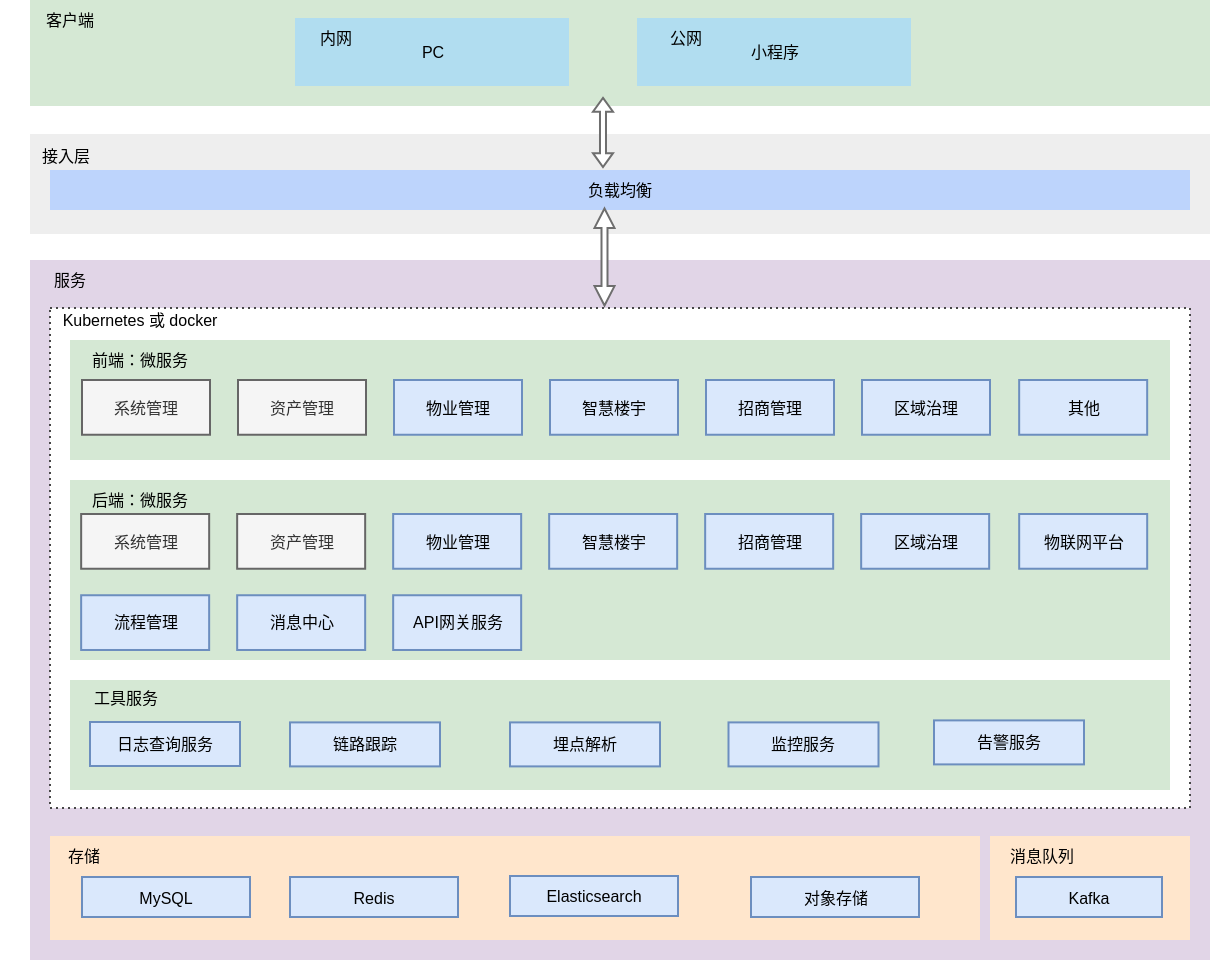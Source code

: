 <mxfile version="24.7.16">
  <diagram id="kQm1WyOccjyHnlNSDJr9" name="第 1 页">
    <mxGraphModel dx="819" dy="441" grid="1" gridSize="10" guides="1" tooltips="1" connect="1" arrows="1" fold="1" page="1" pageScale="1" pageWidth="827" pageHeight="1169" math="0" shadow="0">
      <root>
        <mxCell id="0" />
        <mxCell id="1" parent="0" />
        <mxCell id="yK7P3pugAWHu_ZcFfTPJ-108" value="" style="rounded=0;whiteSpace=wrap;html=1;fillColor=#d5e8d4;strokeColor=none;fontSize=8;" parent="1" vertex="1">
          <mxGeometry x="190" y="300" width="590" height="53" as="geometry" />
        </mxCell>
        <mxCell id="yK7P3pugAWHu_ZcFfTPJ-109" value="" style="rounded=0;whiteSpace=wrap;html=1;fillColor=#eeeeee;strokeColor=none;fontSize=8;" parent="1" vertex="1">
          <mxGeometry x="190" y="367" width="590" height="50" as="geometry" />
        </mxCell>
        <mxCell id="yK7P3pugAWHu_ZcFfTPJ-110" value="" style="rounded=0;whiteSpace=wrap;html=1;dashed=1;dashPattern=1 2;fontSize=8;fillColor=#e1d5e7;strokeColor=none;" parent="1" vertex="1">
          <mxGeometry x="190" y="430" width="590" height="350" as="geometry" />
        </mxCell>
        <mxCell id="yK7P3pugAWHu_ZcFfTPJ-111" value="" style="rounded=0;whiteSpace=wrap;html=1;dashed=1;dashPattern=1 2;fontSize=8;strokeColor=#474747;" parent="1" vertex="1">
          <mxGeometry x="200" y="454" width="570" height="250" as="geometry" />
        </mxCell>
        <mxCell id="XB4cOwGrYAVRW5jCook7-7" value="" style="rounded=0;whiteSpace=wrap;html=1;fillColor=#d5e8d4;strokeColor=none;fontSize=8;" vertex="1" parent="1">
          <mxGeometry x="210" y="540" width="550" height="90" as="geometry" />
        </mxCell>
        <mxCell id="yK7P3pugAWHu_ZcFfTPJ-113" value="" style="rounded=0;whiteSpace=wrap;html=1;fillColor=#ffe6cc;strokeColor=none;fontSize=8;" parent="1" vertex="1">
          <mxGeometry x="200" y="718" width="465" height="52" as="geometry" />
        </mxCell>
        <mxCell id="yK7P3pugAWHu_ZcFfTPJ-115" value="&lt;font style=&quot;font-size: 8px;&quot;&gt;Kubernetes 或 docker&lt;/font&gt;" style="rounded=0;whiteSpace=wrap;html=1;fillColor=none;strokeColor=none;fontSize=8;" parent="1" vertex="1">
          <mxGeometry x="190" y="450" width="110" height="20" as="geometry" />
        </mxCell>
        <mxCell id="yK7P3pugAWHu_ZcFfTPJ-116" value="" style="rounded=0;whiteSpace=wrap;html=1;fillColor=#d5e8d4;strokeColor=none;fontSize=8;" parent="1" vertex="1">
          <mxGeometry x="210" y="470" width="550" height="60" as="geometry" />
        </mxCell>
        <mxCell id="yK7P3pugAWHu_ZcFfTPJ-117" value="前端：微服务" style="rounded=0;whiteSpace=wrap;html=1;fillColor=none;strokeColor=none;fontSize=8;" parent="1" vertex="1">
          <mxGeometry x="210" y="470" width="70" height="20" as="geometry" />
        </mxCell>
        <mxCell id="yK7P3pugAWHu_ZcFfTPJ-119" value="负载均衡" style="rounded=0;whiteSpace=wrap;html=1;fillColor=#BDD4FC;strokeColor=none;fontSize=8;" parent="1" vertex="1">
          <mxGeometry x="200" y="385" width="570" height="20" as="geometry" />
        </mxCell>
        <mxCell id="yK7P3pugAWHu_ZcFfTPJ-131" value="存储" style="rounded=0;whiteSpace=wrap;html=1;strokeColor=none;fillColor=none;fontSize=8;" parent="1" vertex="1">
          <mxGeometry x="184" y="718" width="66" height="20" as="geometry" />
        </mxCell>
        <mxCell id="yK7P3pugAWHu_ZcFfTPJ-132" value="Elasticsearch" style="rounded=0;whiteSpace=wrap;html=1;fillColor=#dae8fc;strokeColor=#6c8ebf;fontSize=8;" parent="1" vertex="1">
          <mxGeometry x="430" y="738" width="84" height="20" as="geometry" />
        </mxCell>
        <mxCell id="yK7P3pugAWHu_ZcFfTPJ-133" value="MySQL" style="rounded=0;whiteSpace=wrap;html=1;fillColor=#dae8fc;strokeColor=#6c8ebf;fontSize=8;" parent="1" vertex="1">
          <mxGeometry x="216" y="738.5" width="84" height="20" as="geometry" />
        </mxCell>
        <mxCell id="yK7P3pugAWHu_ZcFfTPJ-134" value="Redis" style="rounded=0;whiteSpace=wrap;html=1;fillColor=#dae8fc;strokeColor=#6c8ebf;fontSize=8;" parent="1" vertex="1">
          <mxGeometry x="320" y="738.5" width="84" height="20" as="geometry" />
        </mxCell>
        <mxCell id="yK7P3pugAWHu_ZcFfTPJ-166" value="&lt;font style=&quot;font-size: 8px;&quot;&gt;接入层&lt;/font&gt;" style="rounded=0;whiteSpace=wrap;html=1;fillColor=none;strokeColor=none;fontSize=8;" parent="1" vertex="1">
          <mxGeometry x="175" y="368" width="66" height="20" as="geometry" />
        </mxCell>
        <mxCell id="yK7P3pugAWHu_ZcFfTPJ-168" value="" style="group" parent="1" vertex="1" connectable="0">
          <mxGeometry x="250" y="630" width="510" height="90" as="geometry" />
        </mxCell>
        <mxCell id="yK7P3pugAWHu_ZcFfTPJ-169" value="" style="rounded=0;whiteSpace=wrap;html=1;fillColor=#d5e8d4;strokeColor=none;fontSize=8;" parent="yK7P3pugAWHu_ZcFfTPJ-168" vertex="1">
          <mxGeometry x="-40" y="10" width="550" height="55" as="geometry" />
        </mxCell>
        <mxCell id="yK7P3pugAWHu_ZcFfTPJ-170" value="日志查询服务" style="rounded=0;whiteSpace=wrap;html=1;fillColor=#dae8fc;strokeColor=#6c8ebf;fontSize=8;flipH=0;flipV=1;" parent="yK7P3pugAWHu_ZcFfTPJ-168" vertex="1">
          <mxGeometry x="-30" y="31.0" width="75" height="22" as="geometry" />
        </mxCell>
        <mxCell id="yK7P3pugAWHu_ZcFfTPJ-172" value="链路跟踪" style="rounded=0;whiteSpace=wrap;html=1;fillColor=#dae8fc;strokeColor=#6c8ebf;fontSize=8;flipH=0;flipV=1;" parent="yK7P3pugAWHu_ZcFfTPJ-168" vertex="1">
          <mxGeometry x="70" y="31.2" width="75" height="22" as="geometry" />
        </mxCell>
        <mxCell id="yK7P3pugAWHu_ZcFfTPJ-173" value="告警服务" style="rounded=0;whiteSpace=wrap;html=1;fillColor=#dae8fc;strokeColor=#6c8ebf;fontSize=8;flipH=0;flipV=1;" parent="yK7P3pugAWHu_ZcFfTPJ-168" vertex="1">
          <mxGeometry x="392" y="30.2" width="75" height="22" as="geometry" />
        </mxCell>
        <mxCell id="yK7P3pugAWHu_ZcFfTPJ-174" value="埋点解析" style="rounded=0;whiteSpace=wrap;html=1;fillColor=#dae8fc;strokeColor=#6c8ebf;fontSize=8;flipH=0;flipV=1;" parent="yK7P3pugAWHu_ZcFfTPJ-168" vertex="1">
          <mxGeometry x="180" y="31.2" width="75" height="22" as="geometry" />
        </mxCell>
        <mxCell id="yK7P3pugAWHu_ZcFfTPJ-180" value="监控服务" style="rounded=0;whiteSpace=wrap;html=1;fillColor=#dae8fc;strokeColor=#6c8ebf;fontSize=8;flipH=0;flipV=1;" parent="yK7P3pugAWHu_ZcFfTPJ-168" vertex="1">
          <mxGeometry x="289.25" y="31.2" width="75" height="22" as="geometry" />
        </mxCell>
        <mxCell id="yK7P3pugAWHu_ZcFfTPJ-181" value="对象存储" style="rounded=0;whiteSpace=wrap;html=1;fillColor=#dae8fc;strokeColor=#6c8ebf;fontSize=8;" parent="1" vertex="1">
          <mxGeometry x="550.5" y="738.5" width="84" height="20" as="geometry" />
        </mxCell>
        <mxCell id="yK7P3pugAWHu_ZcFfTPJ-182" value="" style="rounded=0;whiteSpace=wrap;html=1;fillColor=#ffe6cc;strokeColor=none;fontSize=8;" parent="1" vertex="1">
          <mxGeometry x="670" y="718" width="100" height="52" as="geometry" />
        </mxCell>
        <mxCell id="yK7P3pugAWHu_ZcFfTPJ-183" value="Kafka" style="rounded=0;whiteSpace=wrap;html=1;fillColor=#dae8fc;strokeColor=#6c8ebf;fontSize=8;" parent="1" vertex="1">
          <mxGeometry x="683" y="738.5" width="73" height="20" as="geometry" />
        </mxCell>
        <mxCell id="yK7P3pugAWHu_ZcFfTPJ-184" value="消息队列" style="rounded=0;whiteSpace=wrap;html=1;strokeColor=none;fillColor=none;fontSize=8;" parent="1" vertex="1">
          <mxGeometry x="663" y="718" width="66" height="20" as="geometry" />
        </mxCell>
        <mxCell id="yK7P3pugAWHu_ZcFfTPJ-192" value="PC" style="rounded=0;whiteSpace=wrap;html=1;fillColor=#b1ddf0;strokeColor=none;fontSize=8;" parent="1" vertex="1">
          <mxGeometry x="322.5" y="309" width="137" height="34" as="geometry" />
        </mxCell>
        <mxCell id="yK7P3pugAWHu_ZcFfTPJ-199" value="&lt;font style=&quot;font-size: 8px;&quot;&gt;服务&lt;/font&gt;" style="rounded=0;whiteSpace=wrap;html=1;fillColor=none;strokeColor=none;fontSize=8;" parent="1" vertex="1">
          <mxGeometry x="177" y="430" width="66" height="20" as="geometry" />
        </mxCell>
        <mxCell id="c5524-JZ_snfG1hgte_v-6" value="" style="shape=doubleArrow;whiteSpace=wrap;html=1;rotation=90;strokeColor=#6E6E6E;" parent="1" vertex="1">
          <mxGeometry x="459.22" y="361.23" width="34.55" height="10" as="geometry" />
        </mxCell>
        <mxCell id="c5524-JZ_snfG1hgte_v-9" value="" style="shape=doubleArrow;whiteSpace=wrap;html=1;rotation=90;strokeColor=#6E6E6E;" parent="1" vertex="1">
          <mxGeometry x="453" y="423.5" width="48.5" height="10" as="geometry" />
        </mxCell>
        <mxCell id="XB4cOwGrYAVRW5jCook7-1" value="小程序" style="rounded=0;whiteSpace=wrap;html=1;fillColor=#b1ddf0;strokeColor=none;fontSize=8;align=center;verticalAlign=middle;fontFamily=Helvetica;fontColor=default;" vertex="1" parent="1">
          <mxGeometry x="493.5" y="309" width="137" height="34" as="geometry" />
        </mxCell>
        <mxCell id="yK7P3pugAWHu_ZcFfTPJ-191" value="公网" style="rounded=0;whiteSpace=wrap;html=1;fillColor=none;strokeColor=none;fontSize=8;" parent="1" vertex="1">
          <mxGeometry x="484.5" y="309" width="66" height="20" as="geometry" />
        </mxCell>
        <mxCell id="XB4cOwGrYAVRW5jCook7-4" value="内网" style="rounded=0;whiteSpace=wrap;html=1;fillColor=none;strokeColor=none;fontSize=8;" vertex="1" parent="1">
          <mxGeometry x="310" y="309" width="66" height="20" as="geometry" />
        </mxCell>
        <mxCell id="yK7P3pugAWHu_ZcFfTPJ-145" value="资产管理" style="rounded=0;whiteSpace=wrap;html=1;fontSize=8;verticalAlign=middle;fillColor=#f5f5f5;fontColor=#333333;strokeColor=#666666;" parent="1" vertex="1">
          <mxGeometry x="294" y="490.002" width="64" height="27.37" as="geometry" />
        </mxCell>
        <mxCell id="XB4cOwGrYAVRW5jCook7-6" value="客户端" style="rounded=0;whiteSpace=wrap;html=1;fillColor=none;strokeColor=none;fontSize=8;" vertex="1" parent="1">
          <mxGeometry x="177" y="300" width="66" height="20" as="geometry" />
        </mxCell>
        <mxCell id="yK7P3pugAWHu_ZcFfTPJ-136" value="系统管理" style="rounded=0;whiteSpace=wrap;html=1;fontSize=8;verticalAlign=middle;flipH=1;fillColor=#f5f5f5;fontColor=#333333;strokeColor=#666666;" parent="1" vertex="1">
          <mxGeometry x="216" y="490" width="64" height="27.37" as="geometry" />
        </mxCell>
        <mxCell id="yK7P3pugAWHu_ZcFfTPJ-142" value="流程管理" style="rounded=0;whiteSpace=wrap;html=1;fillColor=#dae8fc;strokeColor=#6c8ebf;fontSize=8;verticalAlign=middle;flipH=1;" parent="1" vertex="1">
          <mxGeometry x="215.576" y="597.626" width="64" height="27.37" as="geometry" />
        </mxCell>
        <mxCell id="yK7P3pugAWHu_ZcFfTPJ-143" value="消息中心" style="rounded=0;whiteSpace=wrap;html=1;fillColor=#dae8fc;strokeColor=#6c8ebf;fontSize=8;verticalAlign=middle;flipH=1;" parent="1" vertex="1">
          <mxGeometry x="293.58" y="597.626" width="64" height="27.37" as="geometry" />
        </mxCell>
        <mxCell id="yK7P3pugAWHu_ZcFfTPJ-148" value="物联网平台" style="rounded=0;whiteSpace=wrap;html=1;fillColor=#dae8fc;strokeColor=#6c8ebf;fontSize=8;verticalAlign=middle;" parent="1" vertex="1">
          <mxGeometry x="684.59" y="556.996" width="64" height="27.37" as="geometry" />
        </mxCell>
        <mxCell id="yK7P3pugAWHu_ZcFfTPJ-149" value="API网关服务" style="rounded=0;whiteSpace=wrap;html=1;fillColor=#dae8fc;strokeColor=#6c8ebf;fontSize=8;verticalAlign=middle;flipH=1;" parent="1" vertex="1">
          <mxGeometry x="371.579" y="597.626" width="64" height="27.37" as="geometry" />
        </mxCell>
        <mxCell id="yK7P3pugAWHu_ZcFfTPJ-165" value="区域治理" style="rounded=0;whiteSpace=wrap;html=1;fillColor=#dae8fc;strokeColor=#6c8ebf;fontSize=8;verticalAlign=middle;" parent="1" vertex="1">
          <mxGeometry x="606" y="490" width="64" height="27.37" as="geometry" />
        </mxCell>
        <mxCell id="XB4cOwGrYAVRW5jCook7-8" value="后端：微服务" style="rounded=0;whiteSpace=wrap;html=1;fillColor=none;strokeColor=none;fontSize=8;" vertex="1" parent="1">
          <mxGeometry x="210" y="540" width="70" height="20" as="geometry" />
        </mxCell>
        <mxCell id="yK7P3pugAWHu_ZcFfTPJ-171" value="工具服务" style="rounded=0;whiteSpace=wrap;html=1;strokeColor=none;fillColor=none;fontSize=8;" parent="1" vertex="1">
          <mxGeometry x="203" y="638.2" width="70" height="22" as="geometry" />
        </mxCell>
        <mxCell id="XB4cOwGrYAVRW5jCook7-9" value="物业管理" style="rounded=0;whiteSpace=wrap;html=1;fillColor=#dae8fc;strokeColor=#6c8ebf;fontSize=8;verticalAlign=middle;" vertex="1" parent="1">
          <mxGeometry x="372" y="490.002" width="64" height="27.37" as="geometry" />
        </mxCell>
        <mxCell id="XB4cOwGrYAVRW5jCook7-10" value="招商管理" style="rounded=0;whiteSpace=wrap;html=1;fillColor=#dae8fc;strokeColor=#6c8ebf;fontSize=8;verticalAlign=middle;" vertex="1" parent="1">
          <mxGeometry x="528" y="490.002" width="64" height="27.37" as="geometry" />
        </mxCell>
        <mxCell id="XB4cOwGrYAVRW5jCook7-13" value="智慧楼宇" style="rounded=0;whiteSpace=wrap;html=1;fillColor=#dae8fc;strokeColor=#6c8ebf;fontSize=8;verticalAlign=middle;" vertex="1" parent="1">
          <mxGeometry x="450" y="490.002" width="64" height="27.37" as="geometry" />
        </mxCell>
        <mxCell id="XB4cOwGrYAVRW5jCook7-20" value="其他" style="rounded=0;whiteSpace=wrap;html=1;fillColor=#dae8fc;strokeColor=#6c8ebf;fontSize=8;verticalAlign=middle;" vertex="1" parent="1">
          <mxGeometry x="684.586" y="490" width="64" height="27.37" as="geometry" />
        </mxCell>
        <mxCell id="XB4cOwGrYAVRW5jCook7-21" value="资产管理" style="rounded=0;whiteSpace=wrap;html=1;fontSize=8;verticalAlign=middle;fillColor=#f5f5f5;fontColor=#333333;strokeColor=#666666;" vertex="1" parent="1">
          <mxGeometry x="293.58" y="557.002" width="64" height="27.37" as="geometry" />
        </mxCell>
        <mxCell id="XB4cOwGrYAVRW5jCook7-22" value="系统管理" style="rounded=0;whiteSpace=wrap;html=1;fontSize=8;verticalAlign=middle;flipH=1;fillColor=#f5f5f5;fontColor=#333333;strokeColor=#666666;" vertex="1" parent="1">
          <mxGeometry x="215.58" y="557" width="64" height="27.37" as="geometry" />
        </mxCell>
        <mxCell id="XB4cOwGrYAVRW5jCook7-23" value="区域治理" style="rounded=0;whiteSpace=wrap;html=1;fillColor=#dae8fc;strokeColor=#6c8ebf;fontSize=8;verticalAlign=middle;" vertex="1" parent="1">
          <mxGeometry x="605.58" y="557" width="64" height="27.37" as="geometry" />
        </mxCell>
        <mxCell id="XB4cOwGrYAVRW5jCook7-24" value="物业管理" style="rounded=0;whiteSpace=wrap;html=1;fillColor=#dae8fc;strokeColor=#6c8ebf;fontSize=8;verticalAlign=middle;" vertex="1" parent="1">
          <mxGeometry x="371.58" y="557.002" width="64" height="27.37" as="geometry" />
        </mxCell>
        <mxCell id="XB4cOwGrYAVRW5jCook7-25" value="招商管理" style="rounded=0;whiteSpace=wrap;html=1;fillColor=#dae8fc;strokeColor=#6c8ebf;fontSize=8;verticalAlign=middle;" vertex="1" parent="1">
          <mxGeometry x="527.58" y="557.002" width="64" height="27.37" as="geometry" />
        </mxCell>
        <mxCell id="XB4cOwGrYAVRW5jCook7-26" value="智慧楼宇" style="rounded=0;whiteSpace=wrap;html=1;fillColor=#dae8fc;strokeColor=#6c8ebf;fontSize=8;verticalAlign=middle;" vertex="1" parent="1">
          <mxGeometry x="449.58" y="557.002" width="64" height="27.37" as="geometry" />
        </mxCell>
      </root>
    </mxGraphModel>
  </diagram>
</mxfile>
